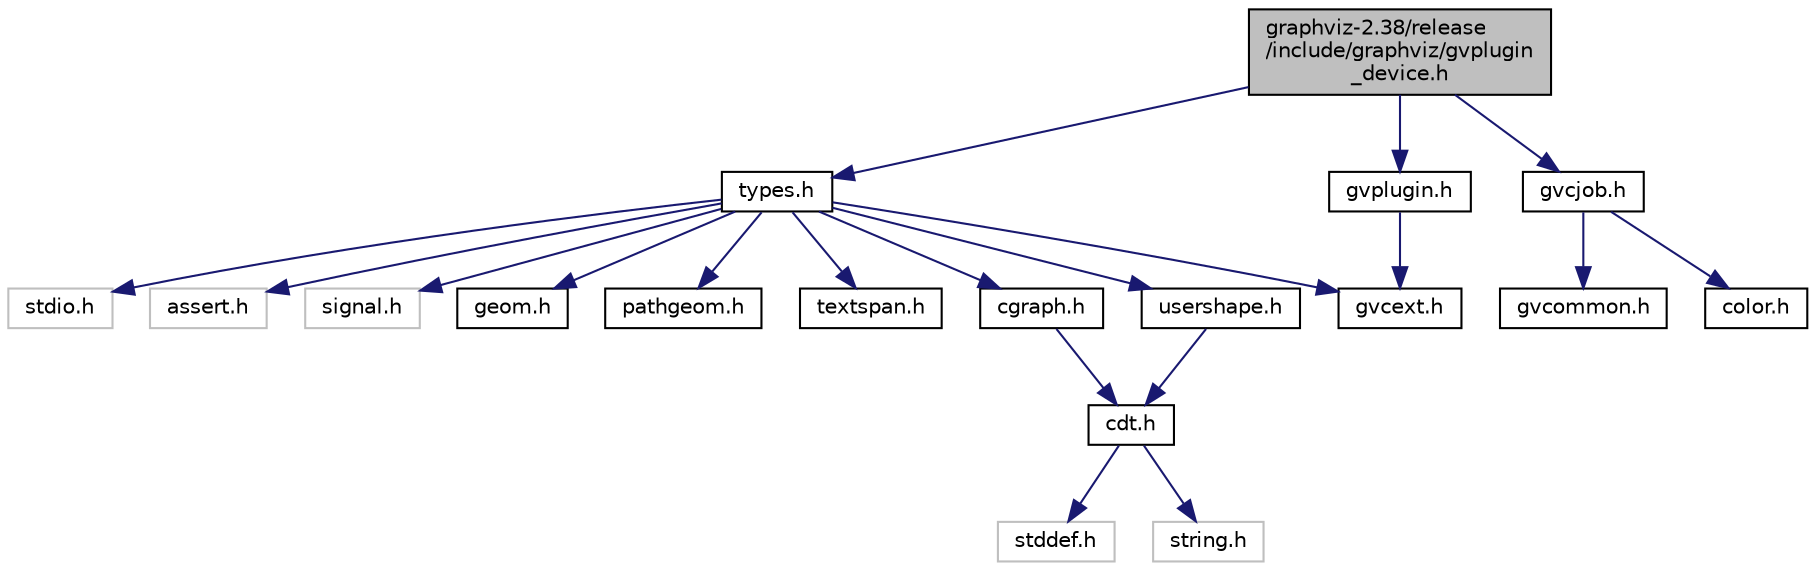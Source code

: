 digraph "graphviz-2.38/release/include/graphviz/gvplugin_device.h"
{
  bgcolor="transparent";
  edge [fontname="Helvetica",fontsize="10",labelfontname="Helvetica",labelfontsize="10"];
  node [fontname="Helvetica",fontsize="10",shape=record];
  Node1 [label="graphviz-2.38/release\l/include/graphviz/gvplugin\l_device.h",height=0.2,width=0.4,color="black", fillcolor="grey75", style="filled", fontcolor="black"];
  Node1 -> Node2 [color="midnightblue",fontsize="10",style="solid",fontname="Helvetica"];
  Node2 [label="types.h",height=0.2,width=0.4,color="black",URL="$types_8h.html"];
  Node2 -> Node3 [color="midnightblue",fontsize="10",style="solid",fontname="Helvetica"];
  Node3 [label="stdio.h",height=0.2,width=0.4,color="grey75"];
  Node2 -> Node4 [color="midnightblue",fontsize="10",style="solid",fontname="Helvetica"];
  Node4 [label="assert.h",height=0.2,width=0.4,color="grey75"];
  Node2 -> Node5 [color="midnightblue",fontsize="10",style="solid",fontname="Helvetica"];
  Node5 [label="signal.h",height=0.2,width=0.4,color="grey75"];
  Node2 -> Node6 [color="midnightblue",fontsize="10",style="solid",fontname="Helvetica"];
  Node6 [label="geom.h",height=0.2,width=0.4,color="black",URL="$geom_8h.html"];
  Node2 -> Node7 [color="midnightblue",fontsize="10",style="solid",fontname="Helvetica"];
  Node7 [label="gvcext.h",height=0.2,width=0.4,color="black",URL="$gvcext_8h.html"];
  Node2 -> Node8 [color="midnightblue",fontsize="10",style="solid",fontname="Helvetica"];
  Node8 [label="pathgeom.h",height=0.2,width=0.4,color="black",URL="$pathgeom_8h.html"];
  Node2 -> Node9 [color="midnightblue",fontsize="10",style="solid",fontname="Helvetica"];
  Node9 [label="textspan.h",height=0.2,width=0.4,color="black",URL="$textspan_8h.html"];
  Node2 -> Node10 [color="midnightblue",fontsize="10",style="solid",fontname="Helvetica"];
  Node10 [label="cgraph.h",height=0.2,width=0.4,color="black",URL="$cgraph_8h.html"];
  Node10 -> Node11 [color="midnightblue",fontsize="10",style="solid",fontname="Helvetica"];
  Node11 [label="cdt.h",height=0.2,width=0.4,color="black",URL="$cdt_8h.html"];
  Node11 -> Node12 [color="midnightblue",fontsize="10",style="solid",fontname="Helvetica"];
  Node12 [label="stddef.h",height=0.2,width=0.4,color="grey75"];
  Node11 -> Node13 [color="midnightblue",fontsize="10",style="solid",fontname="Helvetica"];
  Node13 [label="string.h",height=0.2,width=0.4,color="grey75"];
  Node2 -> Node14 [color="midnightblue",fontsize="10",style="solid",fontname="Helvetica"];
  Node14 [label="usershape.h",height=0.2,width=0.4,color="black",URL="$usershape_8h.html"];
  Node14 -> Node11 [color="midnightblue",fontsize="10",style="solid",fontname="Helvetica"];
  Node1 -> Node15 [color="midnightblue",fontsize="10",style="solid",fontname="Helvetica"];
  Node15 [label="gvplugin.h",height=0.2,width=0.4,color="black",URL="$gvplugin_8h.html"];
  Node15 -> Node7 [color="midnightblue",fontsize="10",style="solid",fontname="Helvetica"];
  Node1 -> Node16 [color="midnightblue",fontsize="10",style="solid",fontname="Helvetica"];
  Node16 [label="gvcjob.h",height=0.2,width=0.4,color="black",URL="$gvcjob_8h.html"];
  Node16 -> Node17 [color="midnightblue",fontsize="10",style="solid",fontname="Helvetica"];
  Node17 [label="gvcommon.h",height=0.2,width=0.4,color="black",URL="$gvcommon_8h.html"];
  Node16 -> Node18 [color="midnightblue",fontsize="10",style="solid",fontname="Helvetica"];
  Node18 [label="color.h",height=0.2,width=0.4,color="black",URL="$color_8h.html"];
}
